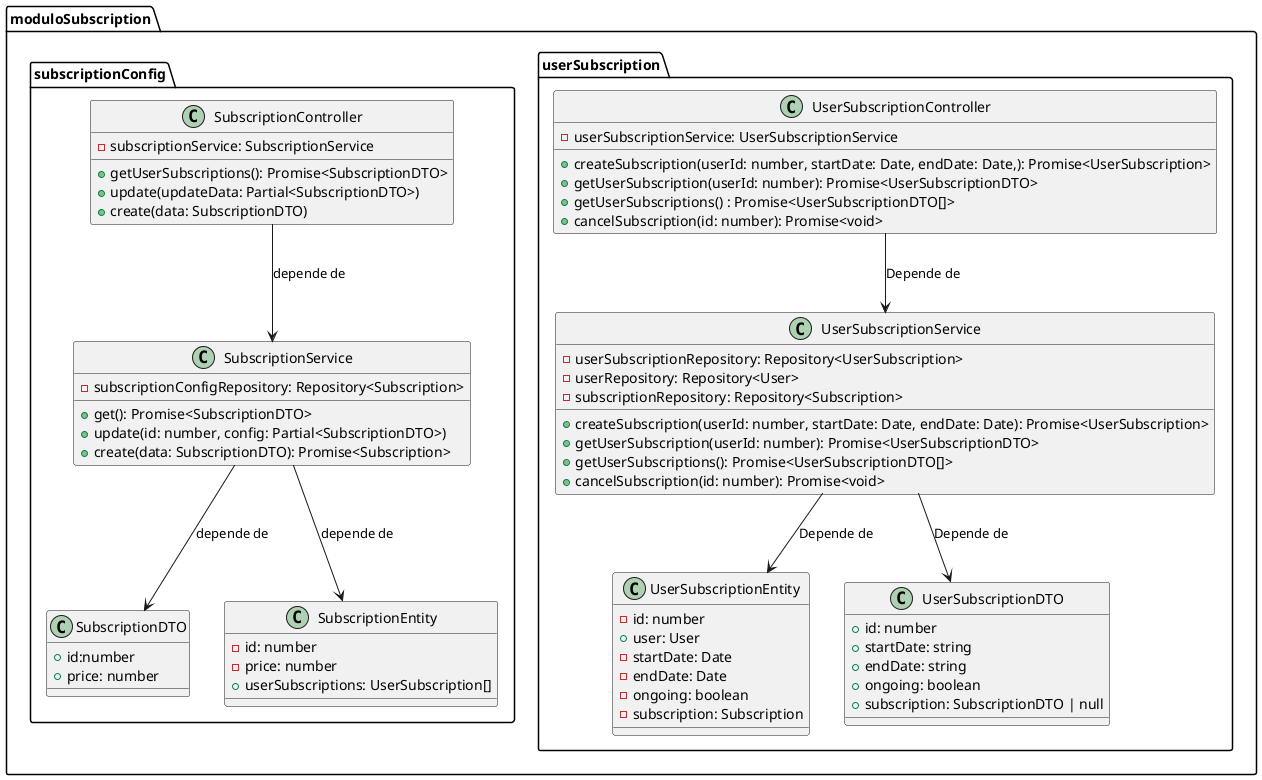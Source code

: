 @startuml

package moduloSubscription {
    package userSubscription{
        class UserSubscriptionEntity {
            - id: number
            + user: User
            - startDate: Date
            - endDate: Date
            - ongoing: boolean
            - subscription: Subscription
        }

        class UserSubscriptionDTO {
            + id: number
            + startDate: string
            + endDate: string
            + ongoing: boolean
            + subscription: SubscriptionDTO | null
        }

        class UserSubscriptionService {
            - userSubscriptionRepository: Repository<UserSubscription>
            - userRepository: Repository<User>
            - subscriptionRepository: Repository<Subscription>

            + createSubscription(userId: number, startDate: Date, endDate: Date): Promise<UserSubscription>
            + getUserSubscription(userId: number): Promise<UserSubscriptionDTO>
            + getUserSubscriptions(): Promise<UserSubscriptionDTO[]>
            + cancelSubscription(id: number): Promise<void>
        }

        class UserSubscriptionController {
            - userSubscriptionService: UserSubscriptionService

            + createSubscription(userId: number, startDate: Date, endDate: Date,): Promise<UserSubscription>
            + getUserSubscription(userId: number): Promise<UserSubscriptionDTO>
            + getUserSubscriptions() : Promise<UserSubscriptionDTO[]>
            + cancelSubscription(id: number): Promise<void>
        }
    }

    package subscriptionConfig {
        class SubscriptionDTO {
            + id:number
            + price: number
        }

        class SubscriptionEntity {
            - id: number
            - price: number
            + userSubscriptions: UserSubscription[]
        }

        class SubscriptionService {
            - subscriptionConfigRepository: Repository<Subscription>

            + get(): Promise<SubscriptionDTO>
            + update(id: number, config: Partial<SubscriptionDTO>)
            + create(data: SubscriptionDTO): Promise<Subscription>
        }

        class SubscriptionController {
            - subscriptionService: SubscriptionService

            + getUserSubscriptions(): Promise<SubscriptionDTO>
            + update(updateData: Partial<SubscriptionDTO>)
            + create(data: SubscriptionDTO)
        }

    }

}

' relaciones
UserSubscriptionService --> UserSubscriptionEntity : Depende de
UserSubscriptionService --> UserSubscriptionDTO : Depende de
UserSubscriptionController --> UserSubscriptionService : Depende de

SubscriptionService --> SubscriptionEntity : depende de
SubscriptionService --> SubscriptionDTO : depende de
SubscriptionController --> SubscriptionService : depende de
@enduml